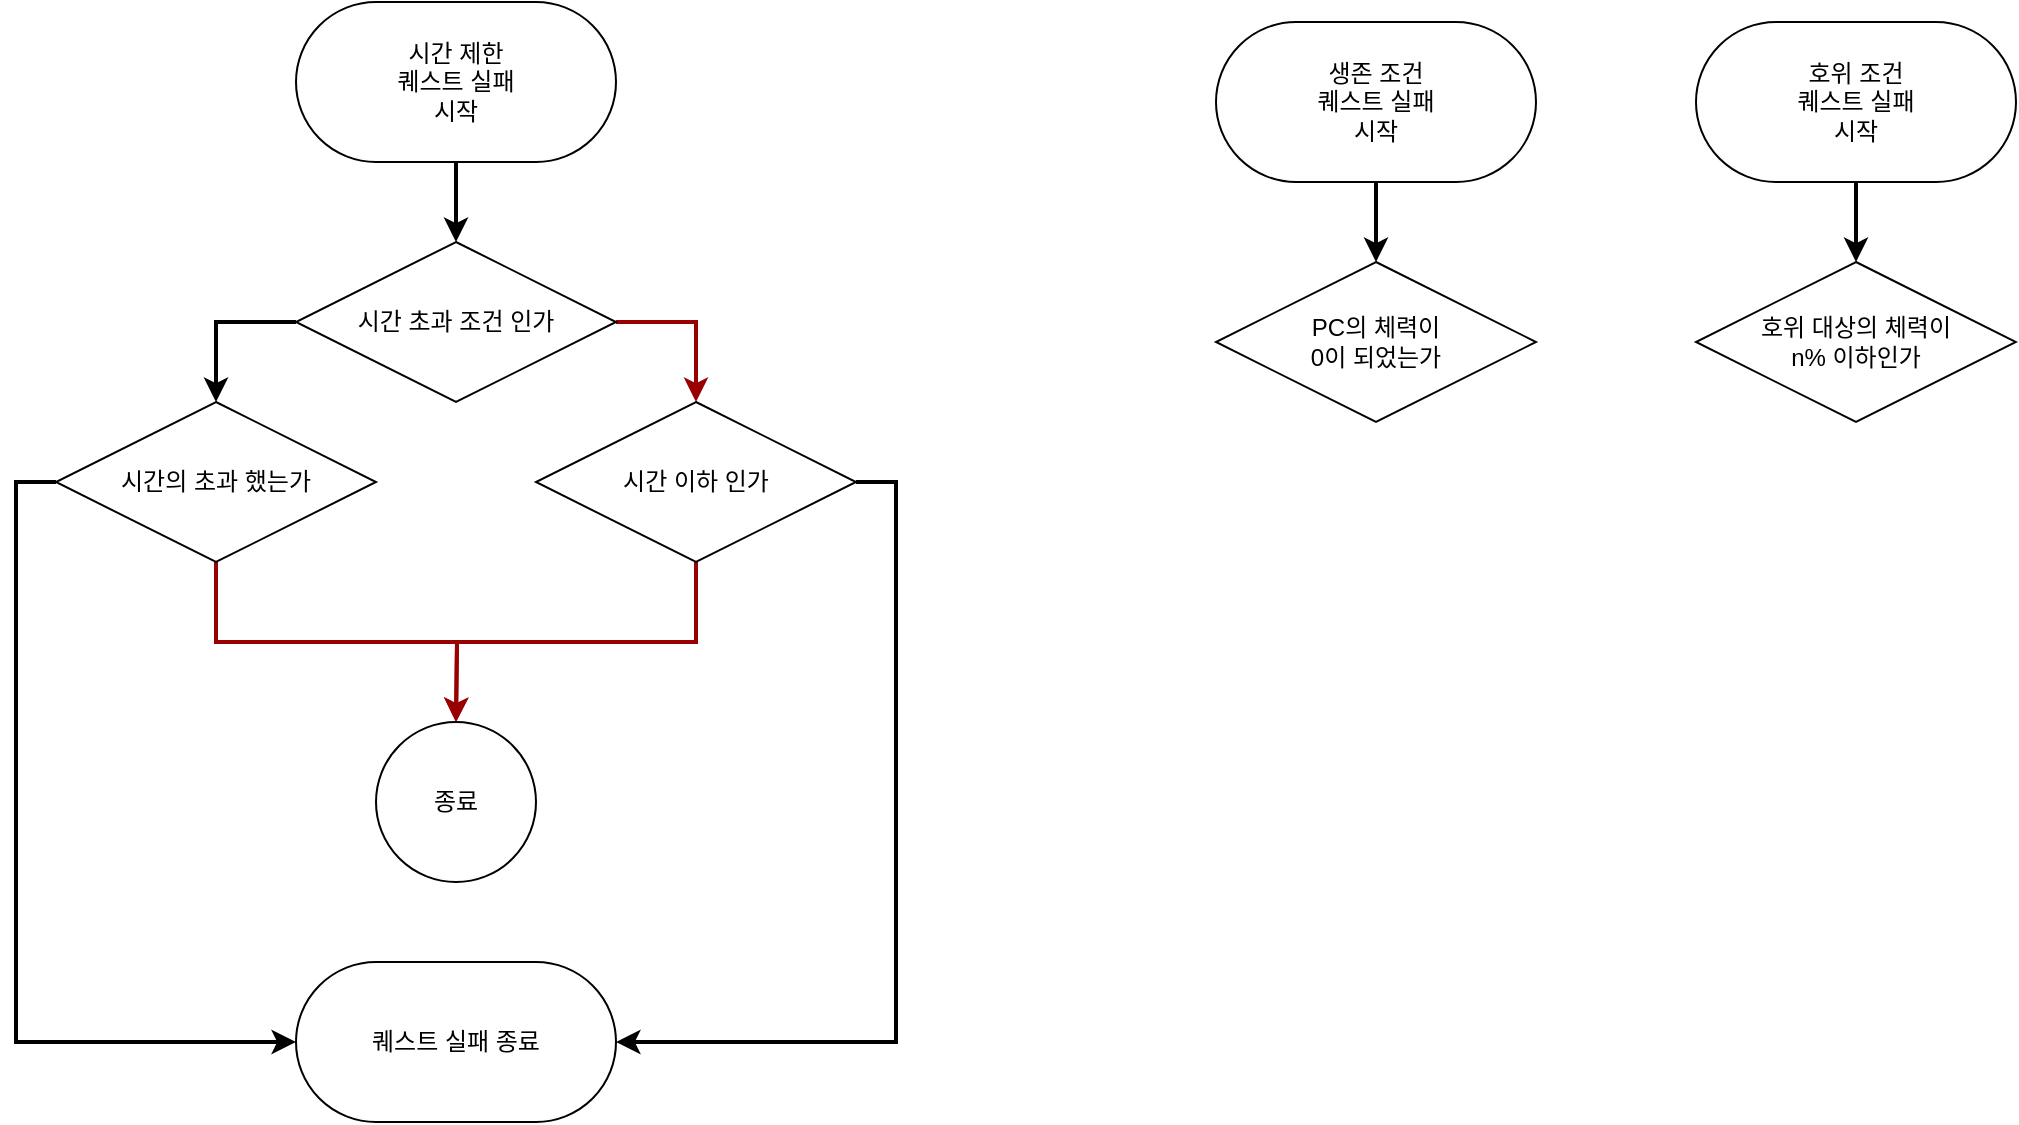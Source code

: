 <mxfile version="22.1.20" type="device">
  <diagram name="페이지-1" id="4K6bwSu-vBDwg872Qokh">
    <mxGraphModel dx="2261" dy="772" grid="1" gridSize="10" guides="1" tooltips="1" connect="1" arrows="1" fold="1" page="1" pageScale="1" pageWidth="827" pageHeight="1169" math="0" shadow="0">
      <root>
        <mxCell id="0" />
        <mxCell id="1" parent="0" />
        <mxCell id="dkVJfUGfxnGU58HfXm99-5" style="edgeStyle=orthogonalEdgeStyle;rounded=0;orthogonalLoop=1;jettySize=auto;html=1;exitX=0.5;exitY=1;exitDx=0;exitDy=0;entryX=0.5;entryY=0;entryDx=0;entryDy=0;strokeWidth=2;" edge="1" parent="1" source="dkVJfUGfxnGU58HfXm99-1" target="dkVJfUGfxnGU58HfXm99-8">
          <mxGeometry relative="1" as="geometry">
            <mxPoint x="200" y="160" as="targetPoint" />
          </mxGeometry>
        </mxCell>
        <mxCell id="dkVJfUGfxnGU58HfXm99-1" value="시간 제한&lt;br&gt;퀘스트 실패&lt;br&gt;시작" style="rounded=1;whiteSpace=wrap;html=1;arcSize=50;" vertex="1" parent="1">
          <mxGeometry x="120" y="40" width="160" height="80" as="geometry" />
        </mxCell>
        <mxCell id="dkVJfUGfxnGU58HfXm99-21" style="edgeStyle=orthogonalEdgeStyle;rounded=0;orthogonalLoop=1;jettySize=auto;html=1;exitX=0;exitY=0.5;exitDx=0;exitDy=0;strokeWidth=2;" edge="1" parent="1" source="dkVJfUGfxnGU58HfXm99-8" target="dkVJfUGfxnGU58HfXm99-20">
          <mxGeometry relative="1" as="geometry" />
        </mxCell>
        <mxCell id="dkVJfUGfxnGU58HfXm99-23" style="edgeStyle=orthogonalEdgeStyle;rounded=0;orthogonalLoop=1;jettySize=auto;html=1;exitX=1;exitY=0.5;exitDx=0;exitDy=0;entryX=0.5;entryY=0;entryDx=0;entryDy=0;strokeColor=#990000;strokeWidth=2;" edge="1" parent="1" source="dkVJfUGfxnGU58HfXm99-8" target="dkVJfUGfxnGU58HfXm99-22">
          <mxGeometry relative="1" as="geometry">
            <mxPoint x="350" y="425" as="sourcePoint" />
          </mxGeometry>
        </mxCell>
        <mxCell id="dkVJfUGfxnGU58HfXm99-8" value="시간 초과 조건 인가" style="rhombus;whiteSpace=wrap;html=1;" vertex="1" parent="1">
          <mxGeometry x="120" y="160" width="160" height="80" as="geometry" />
        </mxCell>
        <mxCell id="dkVJfUGfxnGU58HfXm99-12" value="PC의 체력이 &lt;br&gt;0이 되었는가" style="rhombus;whiteSpace=wrap;html=1;" vertex="1" parent="1">
          <mxGeometry x="580" y="170" width="160" height="80" as="geometry" />
        </mxCell>
        <mxCell id="dkVJfUGfxnGU58HfXm99-13" value="호위 대상의 체력이&lt;br&gt;n% 이하인가" style="rhombus;whiteSpace=wrap;html=1;" vertex="1" parent="1">
          <mxGeometry x="820" y="170" width="160" height="80" as="geometry" />
        </mxCell>
        <mxCell id="dkVJfUGfxnGU58HfXm99-18" style="edgeStyle=orthogonalEdgeStyle;rounded=0;orthogonalLoop=1;jettySize=auto;html=1;exitX=0.5;exitY=1;exitDx=0;exitDy=0;entryX=0.5;entryY=0;entryDx=0;entryDy=0;strokeWidth=2;" edge="1" parent="1" source="dkVJfUGfxnGU58HfXm99-16" target="dkVJfUGfxnGU58HfXm99-12">
          <mxGeometry relative="1" as="geometry" />
        </mxCell>
        <mxCell id="dkVJfUGfxnGU58HfXm99-16" value="생존 조건&lt;br&gt;퀘스트 실패&lt;br&gt;시작" style="rounded=1;whiteSpace=wrap;html=1;arcSize=50;" vertex="1" parent="1">
          <mxGeometry x="580" y="50" width="160" height="80" as="geometry" />
        </mxCell>
        <mxCell id="dkVJfUGfxnGU58HfXm99-19" style="edgeStyle=orthogonalEdgeStyle;rounded=0;orthogonalLoop=1;jettySize=auto;html=1;exitX=0.5;exitY=1;exitDx=0;exitDy=0;entryX=0.5;entryY=0;entryDx=0;entryDy=0;strokeWidth=2;" edge="1" parent="1" source="dkVJfUGfxnGU58HfXm99-17" target="dkVJfUGfxnGU58HfXm99-13">
          <mxGeometry relative="1" as="geometry" />
        </mxCell>
        <mxCell id="dkVJfUGfxnGU58HfXm99-17" value="호위 조건&lt;br&gt;퀘스트 실패&lt;br&gt;시작" style="rounded=1;whiteSpace=wrap;html=1;arcSize=50;" vertex="1" parent="1">
          <mxGeometry x="820" y="50" width="160" height="80" as="geometry" />
        </mxCell>
        <mxCell id="dkVJfUGfxnGU58HfXm99-25" style="edgeStyle=orthogonalEdgeStyle;rounded=0;orthogonalLoop=1;jettySize=auto;html=1;exitX=0.5;exitY=1;exitDx=0;exitDy=0;strokeWidth=2;strokeColor=#990000;" edge="1" parent="1" source="dkVJfUGfxnGU58HfXm99-20">
          <mxGeometry relative="1" as="geometry">
            <mxPoint x="200" y="400" as="targetPoint" />
          </mxGeometry>
        </mxCell>
        <mxCell id="dkVJfUGfxnGU58HfXm99-29" style="edgeStyle=orthogonalEdgeStyle;rounded=0;orthogonalLoop=1;jettySize=auto;html=1;exitX=0;exitY=0.5;exitDx=0;exitDy=0;entryX=0;entryY=0.5;entryDx=0;entryDy=0;strokeWidth=2;" edge="1" parent="1" source="dkVJfUGfxnGU58HfXm99-20" target="dkVJfUGfxnGU58HfXm99-28">
          <mxGeometry relative="1" as="geometry" />
        </mxCell>
        <mxCell id="dkVJfUGfxnGU58HfXm99-20" value="시간의 초과 했는가" style="rhombus;whiteSpace=wrap;html=1;" vertex="1" parent="1">
          <mxGeometry y="240" width="160" height="80" as="geometry" />
        </mxCell>
        <mxCell id="dkVJfUGfxnGU58HfXm99-26" style="edgeStyle=orthogonalEdgeStyle;rounded=0;orthogonalLoop=1;jettySize=auto;html=1;exitX=0.5;exitY=1;exitDx=0;exitDy=0;entryX=0.5;entryY=0;entryDx=0;entryDy=0;strokeWidth=2;strokeColor=#990000;" edge="1" parent="1" source="dkVJfUGfxnGU58HfXm99-22">
          <mxGeometry relative="1" as="geometry">
            <mxPoint x="200" y="400" as="targetPoint" />
          </mxGeometry>
        </mxCell>
        <mxCell id="dkVJfUGfxnGU58HfXm99-30" style="edgeStyle=orthogonalEdgeStyle;rounded=0;orthogonalLoop=1;jettySize=auto;html=1;exitX=1;exitY=0.5;exitDx=0;exitDy=0;entryX=1;entryY=0.5;entryDx=0;entryDy=0;strokeWidth=2;" edge="1" parent="1" source="dkVJfUGfxnGU58HfXm99-22" target="dkVJfUGfxnGU58HfXm99-28">
          <mxGeometry relative="1" as="geometry" />
        </mxCell>
        <mxCell id="dkVJfUGfxnGU58HfXm99-22" value="시간 이하 인가" style="rhombus;whiteSpace=wrap;html=1;" vertex="1" parent="1">
          <mxGeometry x="240" y="240" width="160" height="80" as="geometry" />
        </mxCell>
        <mxCell id="dkVJfUGfxnGU58HfXm99-27" value="종료" style="ellipse;whiteSpace=wrap;html=1;" vertex="1" parent="1">
          <mxGeometry x="160" y="400" width="80" height="80" as="geometry" />
        </mxCell>
        <mxCell id="dkVJfUGfxnGU58HfXm99-28" value="퀘스트 실패 종료" style="rounded=1;whiteSpace=wrap;html=1;arcSize=50;" vertex="1" parent="1">
          <mxGeometry x="120" y="520" width="160" height="80" as="geometry" />
        </mxCell>
      </root>
    </mxGraphModel>
  </diagram>
</mxfile>
